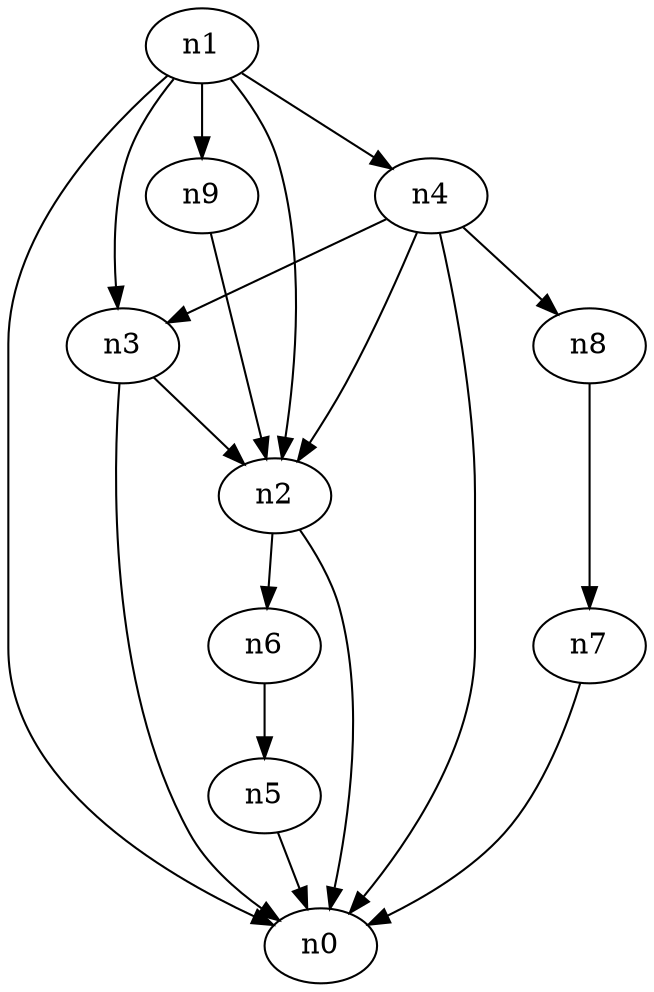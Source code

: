 digraph G {
	n1 -> n0	 [_graphml_id=e0];
	n1 -> n2	 [_graphml_id=e1];
	n1 -> n3	 [_graphml_id=e6];
	n1 -> n4	 [_graphml_id=e9];
	n1 -> n9	 [_graphml_id=e17];
	n2 -> n0	 [_graphml_id=e5];
	n2 -> n6	 [_graphml_id=e12];
	n3 -> n0	 [_graphml_id=e8];
	n3 -> n2	 [_graphml_id=e2];
	n4 -> n0	 [_graphml_id=e4];
	n4 -> n2	 [_graphml_id=e7];
	n4 -> n3	 [_graphml_id=e3];
	n4 -> n8	 [_graphml_id=e15];
	n5 -> n0	 [_graphml_id=e10];
	n6 -> n5	 [_graphml_id=e11];
	n7 -> n0	 [_graphml_id=e13];
	n8 -> n7	 [_graphml_id=e14];
	n9 -> n2	 [_graphml_id=e16];
}
